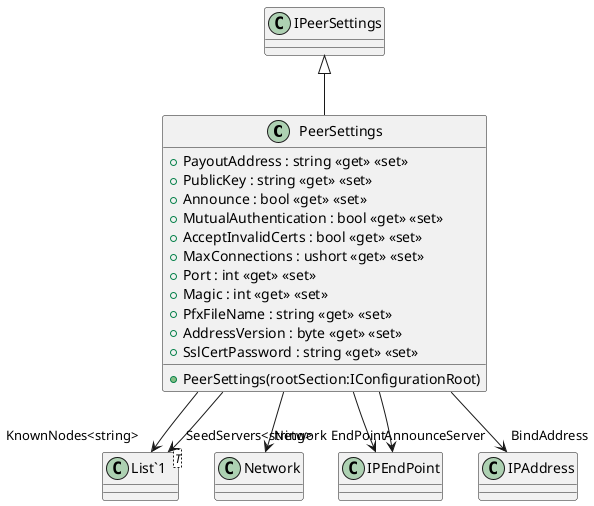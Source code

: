 @startuml
class PeerSettings {
    + PeerSettings(rootSection:IConfigurationRoot)
    + PayoutAddress : string <<get>> <<set>>
    + PublicKey : string <<get>> <<set>>
    + Announce : bool <<get>> <<set>>
    + MutualAuthentication : bool <<get>> <<set>>
    + AcceptInvalidCerts : bool <<get>> <<set>>
    + MaxConnections : ushort <<get>> <<set>>
    + Port : int <<get>> <<set>>
    + Magic : int <<get>> <<set>>
    + PfxFileName : string <<get>> <<set>>
    + AddressVersion : byte <<get>> <<set>>
    + SslCertPassword : string <<get>> <<set>>
}
class "List`1"<T> {
}
IPeerSettings <|-- PeerSettings
PeerSettings --> "Network" Network
PeerSettings --> "AnnounceServer" IPEndPoint
PeerSettings --> "EndPoint" IPEndPoint
PeerSettings --> "BindAddress" IPAddress
PeerSettings --> "KnownNodes<string>" "List`1"
PeerSettings --> "SeedServers<string>" "List`1"
@enduml
